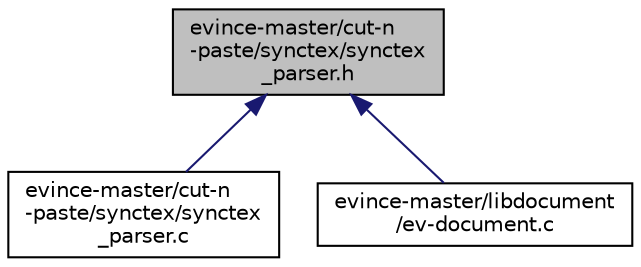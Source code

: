 digraph "evince-master/cut-n-paste/synctex/synctex_parser.h"
{
  edge [fontname="Helvetica",fontsize="10",labelfontname="Helvetica",labelfontsize="10"];
  node [fontname="Helvetica",fontsize="10",shape=record];
  Node1 [label="evince-master/cut-n\l-paste/synctex/synctex\l_parser.h",height=0.2,width=0.4,color="black", fillcolor="grey75", style="filled" fontcolor="black"];
  Node1 -> Node2 [dir="back",color="midnightblue",fontsize="10",style="solid",fontname="Helvetica"];
  Node2 [label="evince-master/cut-n\l-paste/synctex/synctex\l_parser.c",height=0.2,width=0.4,color="black", fillcolor="white", style="filled",URL="$df/d8c/synctex__parser_8c.html"];
  Node1 -> Node3 [dir="back",color="midnightblue",fontsize="10",style="solid",fontname="Helvetica"];
  Node3 [label="evince-master/libdocument\l/ev-document.c",height=0.2,width=0.4,color="black", fillcolor="white", style="filled",URL="$de/db6/ev-document_8c.html"];
}
